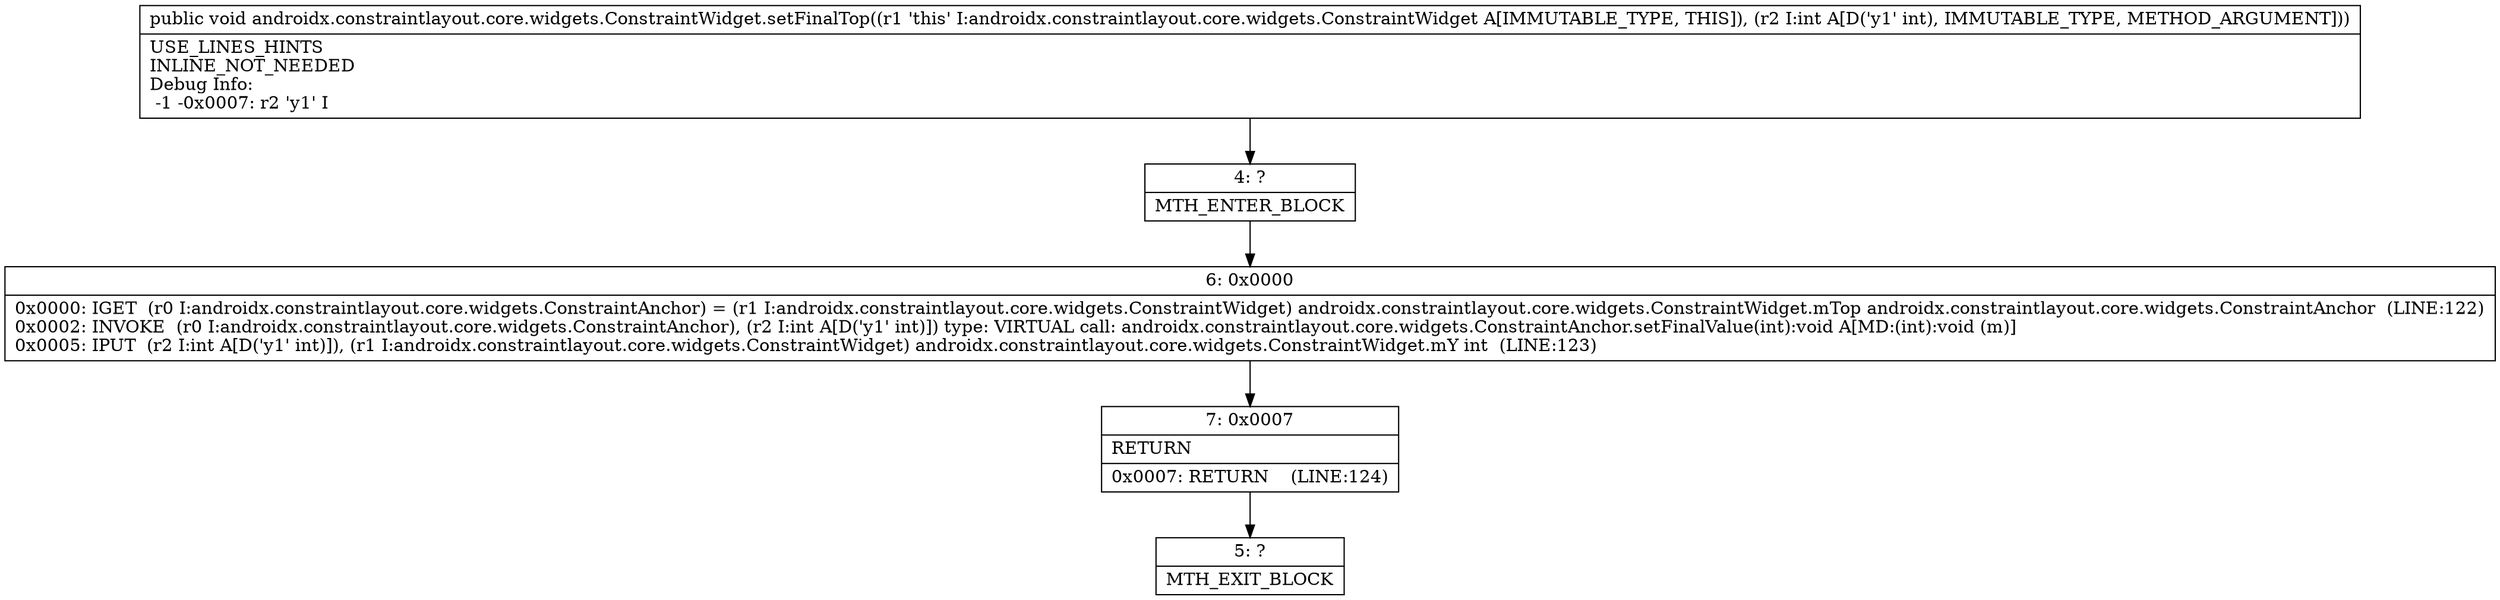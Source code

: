 digraph "CFG forandroidx.constraintlayout.core.widgets.ConstraintWidget.setFinalTop(I)V" {
Node_4 [shape=record,label="{4\:\ ?|MTH_ENTER_BLOCK\l}"];
Node_6 [shape=record,label="{6\:\ 0x0000|0x0000: IGET  (r0 I:androidx.constraintlayout.core.widgets.ConstraintAnchor) = (r1 I:androidx.constraintlayout.core.widgets.ConstraintWidget) androidx.constraintlayout.core.widgets.ConstraintWidget.mTop androidx.constraintlayout.core.widgets.ConstraintAnchor  (LINE:122)\l0x0002: INVOKE  (r0 I:androidx.constraintlayout.core.widgets.ConstraintAnchor), (r2 I:int A[D('y1' int)]) type: VIRTUAL call: androidx.constraintlayout.core.widgets.ConstraintAnchor.setFinalValue(int):void A[MD:(int):void (m)]\l0x0005: IPUT  (r2 I:int A[D('y1' int)]), (r1 I:androidx.constraintlayout.core.widgets.ConstraintWidget) androidx.constraintlayout.core.widgets.ConstraintWidget.mY int  (LINE:123)\l}"];
Node_7 [shape=record,label="{7\:\ 0x0007|RETURN\l|0x0007: RETURN    (LINE:124)\l}"];
Node_5 [shape=record,label="{5\:\ ?|MTH_EXIT_BLOCK\l}"];
MethodNode[shape=record,label="{public void androidx.constraintlayout.core.widgets.ConstraintWidget.setFinalTop((r1 'this' I:androidx.constraintlayout.core.widgets.ConstraintWidget A[IMMUTABLE_TYPE, THIS]), (r2 I:int A[D('y1' int), IMMUTABLE_TYPE, METHOD_ARGUMENT]))  | USE_LINES_HINTS\lINLINE_NOT_NEEDED\lDebug Info:\l  \-1 \-0x0007: r2 'y1' I\l}"];
MethodNode -> Node_4;Node_4 -> Node_6;
Node_6 -> Node_7;
Node_7 -> Node_5;
}

